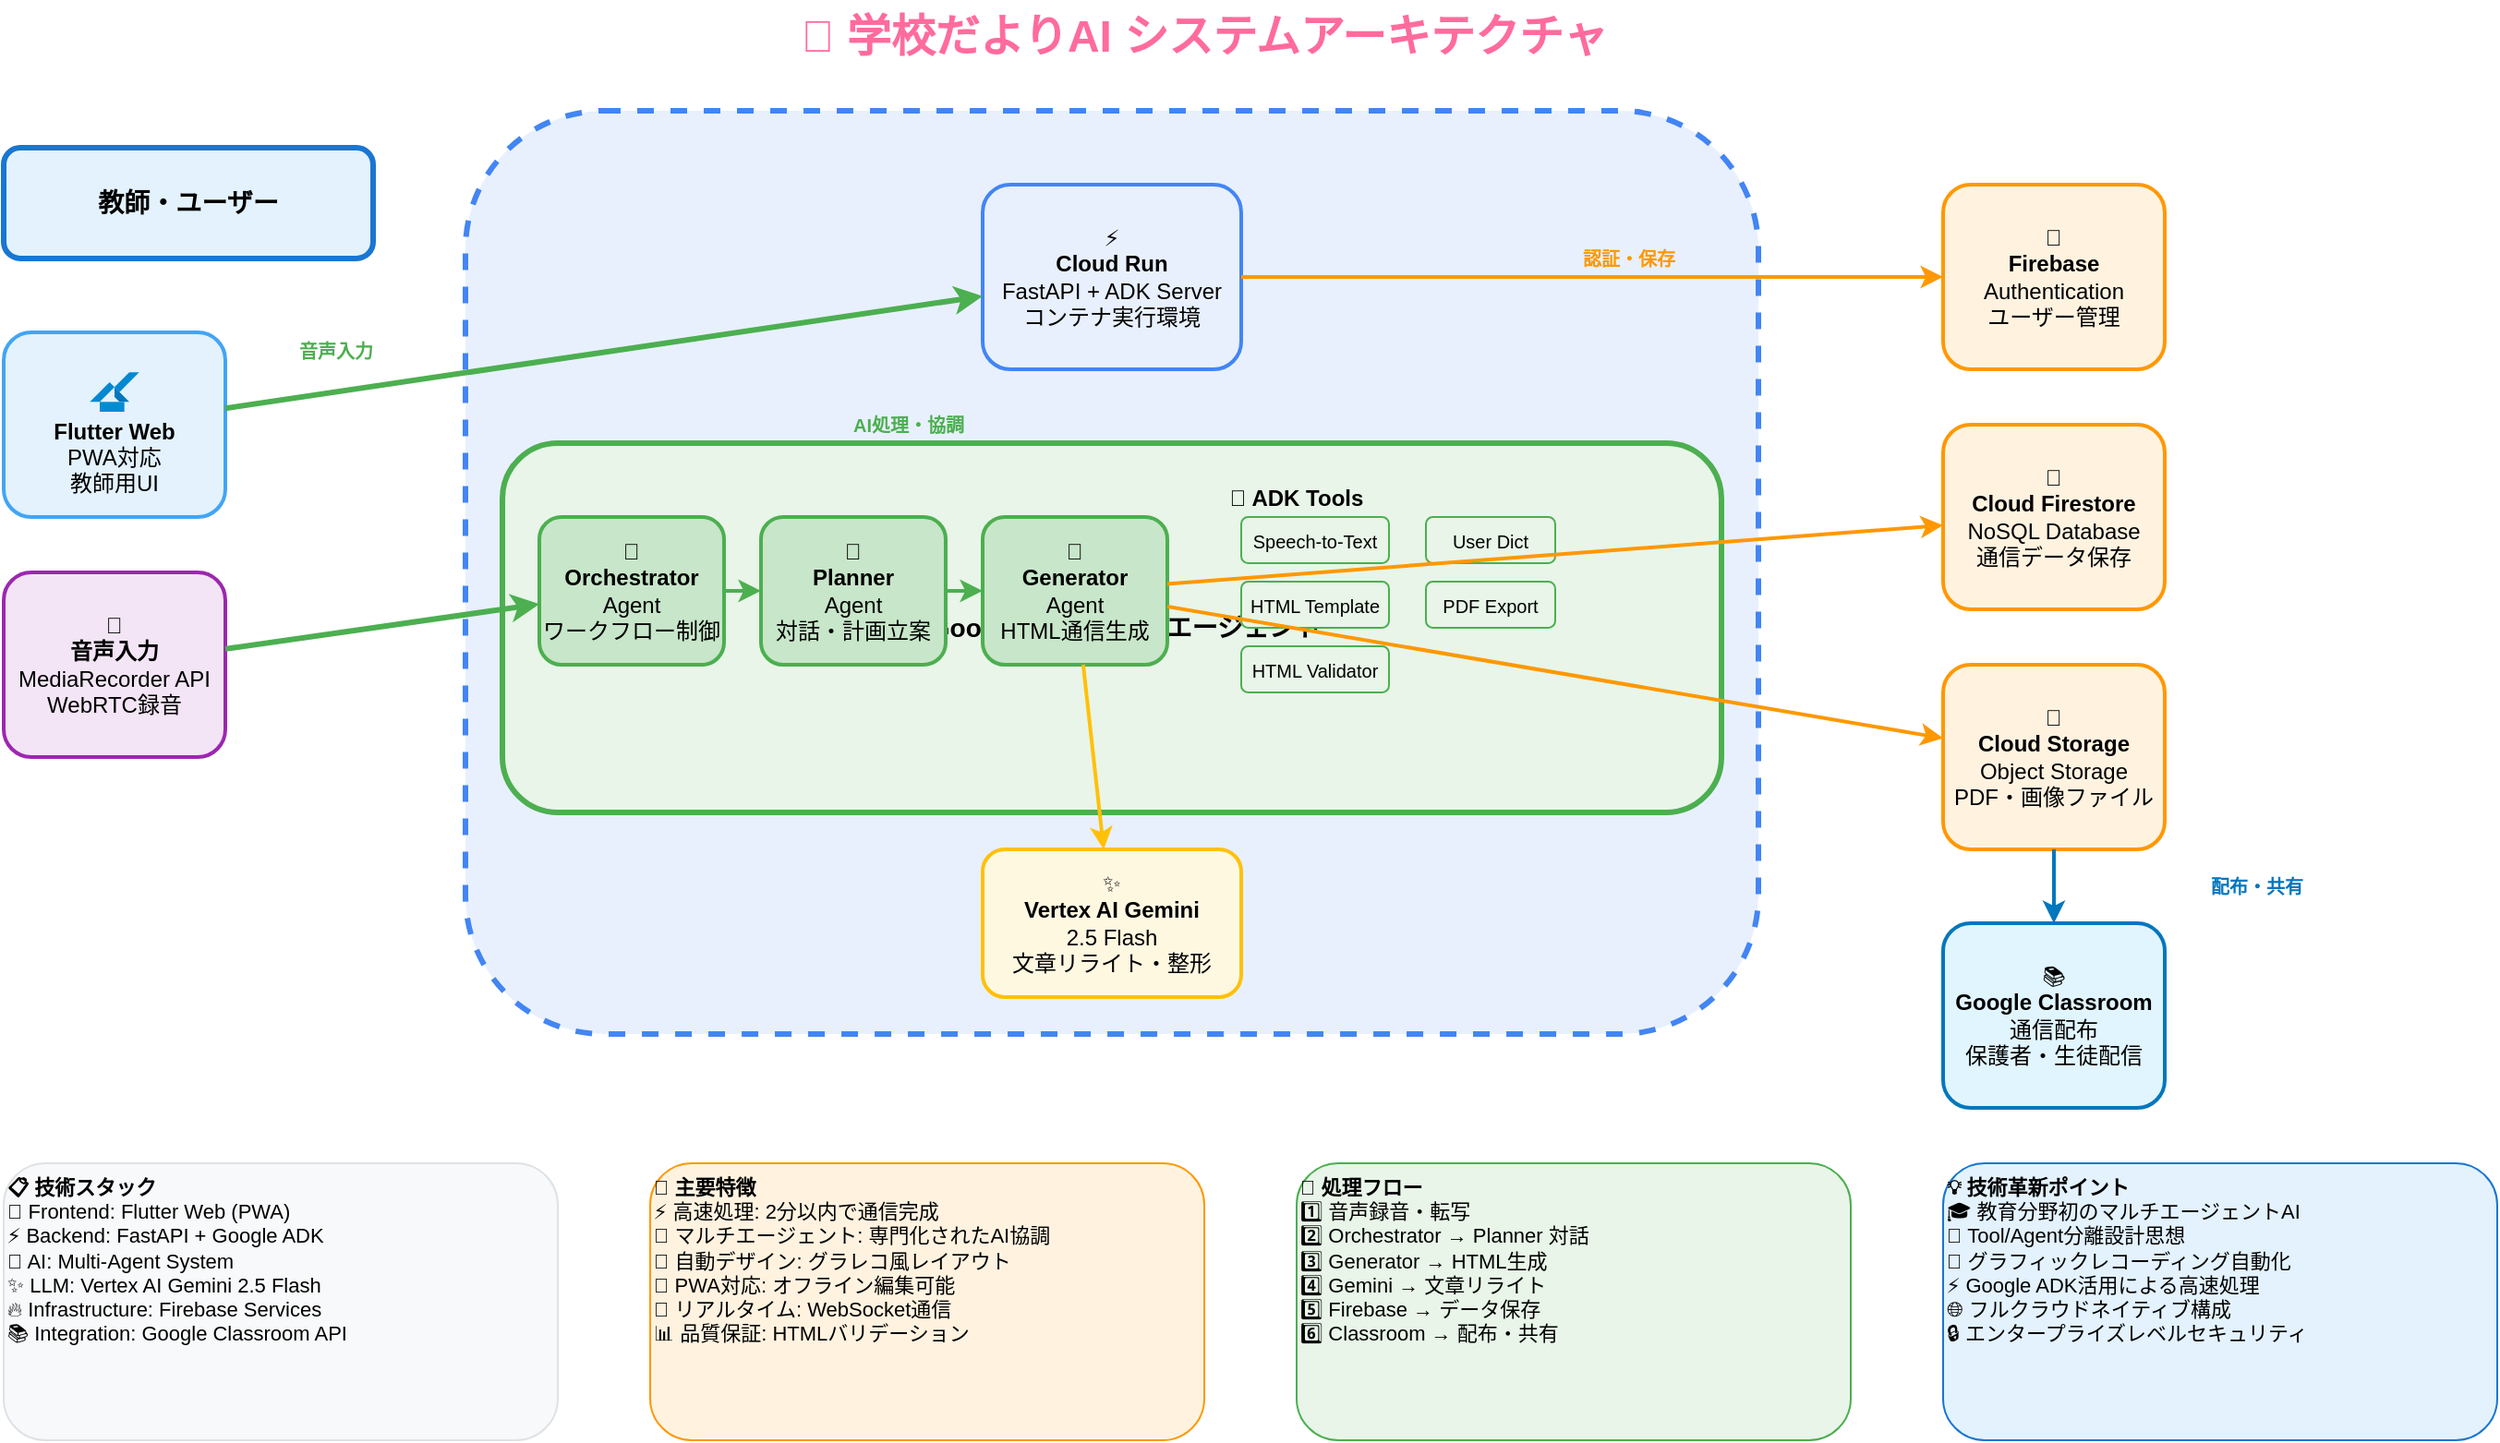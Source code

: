 <mxfile version="24.7.17" type="device">
  <diagram name="学校だよりAI システムアーキテクチャ" id="architecture">
    <mxGraphModel dx="1422" dy="794" grid="1" gridSize="10" guides="1" tooltips="1" connect="1" arrows="1" fold="1" page="1" pageScale="1" pageWidth="1400" pageHeight="900" math="0" shadow="0">
      <root>
        <mxCell id="0" />
        <mxCell id="1" parent="0" />
        
        <!-- Background and Title -->
        <mxCell id="title" value="🌸 学校だよりAI システムアーキテクチャ" style="text;html=1;strokeColor=none;fillColor=none;align=center;verticalAlign=middle;whiteSpace=wrap;rounded=0;fontSize=24;fontStyle=1;fontColor=#FF6B9D;" vertex="1" parent="1">
          <mxGeometry x="400" y="20" width="600" height="40" as="geometry" />
        </mxCell>

        <!-- User Section -->
        <mxCell id="user_section" value="教師・ユーザー" style="rounded=1;whiteSpace=wrap;html=1;fillColor=#E3F2FD;strokeColor=#1976D2;strokeWidth=3;fontSize=14;fontStyle=1;" vertex="1" parent="1">
          <mxGeometry x="50" y="100" width="200" height="60" as="geometry" />
        </mxCell>

        <!-- Flutter Web -->
        <mxCell id="flutter" value="&lt;img src=&quot;data:image/svg+xml;base64,PHN2ZyB4bWxucz0iaHR0cDovL3d3dy53My5vcmcvMjAwMC9zdmciIHdpZHRoPSI0OCIgaGVpZ2h0PSI0OCIgdmlld0JveD0iMCAwIDQ4IDQ4Ij4mI3hhOzxwYXRoIGZpbGw9IiMwMjc3YmQiIGQ9Ik0yNCAyOGwxMiAxMmgtOGwtNC00eiIvPiYjeGE7PHBhdGggZmlsbD0iIzAyODhkMSIgZD0iTTI0IDI4bDEyLTEyaDhsLTE2IDE2eiIvPiYjeGE7PHBhdGggZmlsbD0iIzAyOGRkMSIgZD0iTTEyIDQwaDIwdjhoLTIweiIvPiYjeGE7PHBhdGggZmlsbD0iIzAyODhkMSIgZD0iTTI0IDI4bC0xMiAxMmgtOGwxNi0xNnoiLz4mI3hhOzwvc3ZnPg==&quot; width=&quot;32&quot; height=&quot;32&quot;&gt;&lt;br&gt;&lt;b&gt;Flutter Web&lt;/b&gt;&lt;br&gt;PWA対応&lt;br&gt;教師用UI" style="rounded=1;whiteSpace=wrap;html=1;fillColor=#E3F2FD;strokeColor=#42A5F5;strokeWidth=2;align=center;" vertex="1" parent="1">
          <mxGeometry x="50" y="200" width="120" height="100" as="geometry" />
        </mxCell>

        <!-- Voice Input -->
        <mxCell id="voice" value="🎤&lt;br&gt;&lt;b&gt;音声入力&lt;/b&gt;&lt;br&gt;MediaRecorder API&lt;br&gt;WebRTC録音" style="rounded=1;whiteSpace=wrap;html=1;fillColor=#F3E5F5;strokeColor=#9C27B0;strokeWidth=2;align=center;" vertex="1" parent="1">
          <mxGeometry x="50" y="330" width="120" height="100" as="geometry" />
        </mxCell>

        <!-- Google Cloud Platform Section -->
        <mxCell id="gcp_section" value="Google Cloud Platform" style="rounded=1;whiteSpace=wrap;html=1;fillColor=#E8F0FE;strokeColor=#4285F4;strokeWidth=3;fontSize=16;fontStyle=1;dashed=1;" vertex="1" parent="1">
          <mxGeometry x="300" y="80" width="700" height="500" as="geometry" />
        </mxCell>

        <!-- Cloud Run -->
        <mxCell id="cloudrun" value="⚡&lt;br&gt;&lt;b&gt;Cloud Run&lt;/b&gt;&lt;br&gt;FastAPI + ADK Server&lt;br&gt;コンテナ実行環境" style="rounded=1;whiteSpace=wrap;html=1;fillColor=#E8F0FE;strokeColor=#4285F4;strokeWidth=2;align=center;" vertex="1" parent="1">
          <mxGeometry x="580" y="120" width="140" height="100" as="geometry" />
        </mxCell>

        <!-- ADK Multi-Agent Section -->
        <mxCell id="adk_section" value="🤖 Google ADK マルチエージェント" style="rounded=1;whiteSpace=wrap;html=1;fillColor=#E8F5E8;strokeColor=#4CAF50;strokeWidth=3;fontSize=14;fontStyle=1;" vertex="1" parent="1">
          <mxGeometry x="320" y="260" width="660" height="200" as="geometry" />
        </mxCell>

        <!-- Orchestrator Agent -->
        <mxCell id="orchestrator" value="🎯&lt;br&gt;&lt;b&gt;Orchestrator&lt;/b&gt;&lt;br&gt;Agent&lt;br&gt;ワークフロー制御" style="rounded=1;whiteSpace=wrap;html=1;fillColor=#C8E6C9;strokeColor=#4CAF50;strokeWidth=2;align=center;" vertex="1" parent="1">
          <mxGeometry x="340" y="300" width="100" height="80" as="geometry" />
        </mxCell>

        <!-- Planner Agent -->
        <mxCell id="planner" value="💭&lt;br&gt;&lt;b&gt;Planner&lt;/b&gt;&lt;br&gt;Agent&lt;br&gt;対話・計画立案" style="rounded=1;whiteSpace=wrap;html=1;fillColor=#C8E6C9;strokeColor=#4CAF50;strokeWidth=2;align=center;" vertex="1" parent="1">
          <mxGeometry x="460" y="300" width="100" height="80" as="geometry" />
        </mxCell>

        <!-- Generator Agent -->
        <mxCell id="generator" value="📝&lt;br&gt;&lt;b&gt;Generator&lt;/b&gt;&lt;br&gt;Agent&lt;br&gt;HTML通信生成" style="rounded=1;whiteSpace=wrap;html=1;fillColor=#C8E6C9;strokeColor=#4CAF50;strokeWidth=2;align=center;" vertex="1" parent="1">
          <mxGeometry x="580" y="300" width="100" height="80" as="geometry" />
        </mxCell>

        <!-- Tools Section -->
        <mxCell id="tools_label" value="🔧 ADK Tools" style="text;html=1;strokeColor=none;fillColor=none;align=center;verticalAlign=middle;whiteSpace=wrap;fontSize=12;fontStyle=1;" vertex="1" parent="1">
          <mxGeometry x="700" y="280" width="100" height="20" as="geometry" />
        </mxCell>

        <mxCell id="tool1" value="Speech-to-Text" style="rounded=1;whiteSpace=wrap;html=1;fillColor=#E8F5E8;strokeColor=#4CAF50;fontSize=10;" vertex="1" parent="1">
          <mxGeometry x="720" y="300" width="80" height="25" as="geometry" />
        </mxCell>

        <mxCell id="tool2" value="User Dict" style="rounded=1;whiteSpace=wrap;html=1;fillColor=#E8F5E8;strokeColor=#4CAF50;fontSize=10;" vertex="1" parent="1">
          <mxGeometry x="820" y="300" width="70" height="25" as="geometry" />
        </mxCell>

        <mxCell id="tool3" value="HTML Template" style="rounded=1;whiteSpace=wrap;html=1;fillColor=#E8F5E8;strokeColor=#4CAF50;fontSize=10;" vertex="1" parent="1">
          <mxGeometry x="720" y="335" width="80" height="25" as="geometry" />
        </mxCell>

        <mxCell id="tool4" value="PDF Export" style="rounded=1;whiteSpace=wrap;html=1;fillColor=#E8F5E8;strokeColor=#4CAF50;fontSize=10;" vertex="1" parent="1">
          <mxGeometry x="820" y="335" width="70" height="25" as="geometry" />
        </mxCell>

        <mxCell id="tool5" value="HTML Validator" style="rounded=1;whiteSpace=wrap;html=1;fillColor=#E8F5E8;strokeColor=#4CAF50;fontSize=10;" vertex="1" parent="1">
          <mxGeometry x="720" y="370" width="80" height="25" as="geometry" />
        </mxCell>

        <!-- Vertex AI Gemini -->
        <mxCell id="gemini" value="✨&lt;br&gt;&lt;b&gt;Vertex AI Gemini&lt;/b&gt;&lt;br&gt;2.5 Flash&lt;br&gt;文章リライト・整形" style="rounded=1;whiteSpace=wrap;html=1;fillColor=#FFF8E1;strokeColor=#FFC107;strokeWidth=2;align=center;" vertex="1" parent="1">
          <mxGeometry x="580" y="480" width="140" height="80" as="geometry" />
        </mxCell>

        <!-- Firebase Services -->
        <mxCell id="firebase_auth" value="🔐&lt;br&gt;&lt;b&gt;Firebase&lt;/b&gt;&lt;br&gt;Authentication&lt;br&gt;ユーザー管理" style="rounded=1;whiteSpace=wrap;html=1;fillColor=#FFF3E0;strokeColor=#FF9800;strokeWidth=2;align=center;" vertex="1" parent="1">
          <mxGeometry x="1100" y="120" width="120" height="100" as="geometry" />
        </mxCell>

        <mxCell id="firestore" value="📄&lt;br&gt;&lt;b&gt;Cloud Firestore&lt;/b&gt;&lt;br&gt;NoSQL Database&lt;br&gt;通信データ保存" style="rounded=1;whiteSpace=wrap;html=1;fillColor=#FFF3E0;strokeColor=#FF9800;strokeWidth=2;align=center;" vertex="1" parent="1">
          <mxGeometry x="1100" y="250" width="120" height="100" as="geometry" />
        </mxCell>

        <mxCell id="cloud_storage" value="💾&lt;br&gt;&lt;b&gt;Cloud Storage&lt;/b&gt;&lt;br&gt;Object Storage&lt;br&gt;PDF・画像ファイル" style="rounded=1;whiteSpace=wrap;html=1;fillColor=#FFF3E0;strokeColor=#FF9800;strokeWidth=2;align=center;" vertex="1" parent="1">
          <mxGeometry x="1100" y="380" width="120" height="100" as="geometry" />
        </mxCell>

        <!-- Google Classroom -->
        <mxCell id="classroom" value="📚&lt;br&gt;&lt;b&gt;Google Classroom&lt;/b&gt;&lt;br&gt;通信配布&lt;br&gt;保護者・生徒配信" style="rounded=1;whiteSpace=wrap;html=1;fillColor=#E1F5FE;strokeColor=#0277BD;strokeWidth=2;align=center;" vertex="1" parent="1">
          <mxGeometry x="1100" y="520" width="120" height="100" as="geometry" />
        </mxCell>

        <!-- Data Flow Arrows -->
        <mxCell id="arrow1" value="" style="endArrow=classic;html=1;strokeColor=#4CAF50;strokeWidth=3;" edge="1" parent="1" source="flutter" target="cloudrun">
          <mxGeometry width="50" height="50" relative="1" as="geometry">
            <mxPoint x="200" y="250" as="sourcePoint" />
            <mxPoint x="250" y="200" as="targetPoint" />
          </mxGeometry>
        </mxCell>

        <mxCell id="arrow2" value="" style="endArrow=classic;html=1;strokeColor=#4CAF50;strokeWidth=3;" edge="1" parent="1" source="voice" target="orchestrator">
          <mxGeometry width="50" height="50" relative="1" as="geometry">
            <mxPoint x="200" y="380" as="sourcePoint" />
            <mxPoint x="250" y="330" as="targetPoint" />
          </mxGeometry>
        </mxCell>

        <mxCell id="arrow3" value="" style="endArrow=classic;html=1;strokeColor=#4CAF50;strokeWidth=2;" edge="1" parent="1" source="orchestrator" target="planner">
          <mxGeometry width="50" height="50" relative="1" as="geometry">
            <mxPoint x="450" y="340" as="sourcePoint" />
            <mxPoint x="500" y="340" as="targetPoint" />
          </mxGeometry>
        </mxCell>

        <mxCell id="arrow4" value="" style="endArrow=classic;html=1;strokeColor=#4CAF50;strokeWidth=2;" edge="1" parent="1" source="planner" target="generator">
          <mxGeometry width="50" height="50" relative="1" as="geometry">
            <mxPoint x="570" y="340" as="sourcePoint" />
            <mxPoint x="620" y="340" as="targetPoint" />
          </mxGeometry>
        </mxCell>

        <mxCell id="arrow5" value="" style="endArrow=classic;html=1;strokeColor=#FFC107;strokeWidth=2;" edge="1" parent="1" source="generator" target="gemini">
          <mxGeometry width="50" height="50" relative="1" as="geometry">
            <mxPoint x="630" y="390" as="sourcePoint" />
            <mxPoint x="630" y="470" as="targetPoint" />
          </mxGeometry>
        </mxCell>

        <mxCell id="arrow6" value="" style="endArrow=classic;html=1;strokeColor=#FF9800;strokeWidth=2;" edge="1" parent="1" source="cloudrun" target="firebase_auth">
          <mxGeometry width="50" height="50" relative="1" as="geometry">
            <mxPoint x="730" y="170" as="sourcePoint" />
            <mxPoint x="1090" y="170" as="targetPoint" />
          </mxGeometry>
        </mxCell>

        <mxCell id="arrow7" value="" style="endArrow=classic;html=1;strokeColor=#FF9800;strokeWidth=2;" edge="1" parent="1" source="generator" target="firestore">
          <mxGeometry width="50" height="50" relative="1" as="geometry">
            <mxPoint x="690" y="300" as="sourcePoint" />
            <mxPoint x="1090" y="300" as="targetPoint" />
          </mxGeometry>
        </mxCell>

        <mxCell id="arrow8" value="" style="endArrow=classic;html=1;strokeColor=#FF9800;strokeWidth=2;" edge="1" parent="1" source="generator" target="cloud_storage">
          <mxGeometry width="50" height="50" relative="1" as="geometry">
            <mxPoint x="690" y="380" as="sourcePoint" />
            <mxPoint x="1090" y="430" as="targetPoint" />
          </mxGeometry>
        </mxCell>

        <mxCell id="arrow9" value="" style="endArrow=classic;html=1;strokeColor=#0277BD;strokeWidth=2;" edge="1" parent="1" source="cloud_storage" target="classroom">
          <mxGeometry width="50" height="50" relative="1" as="geometry">
            <mxPoint x="1160" y="490" as="sourcePoint" />
            <mxPoint x="1160" y="510" as="targetPoint" />
          </mxGeometry>
        </mxCell>

        <!-- Process Flow Labels -->
        <mxCell id="flow1" value="音声入力" style="text;html=1;strokeColor=none;fillColor=none;align=center;verticalAlign=middle;whiteSpace=wrap;fontSize=10;fontColor=#4CAF50;fontStyle=1;" vertex="1" parent="1">
          <mxGeometry x="200" y="200" width="60" height="20" as="geometry" />
        </mxCell>

        <mxCell id="flow2" value="AI処理・協調" style="text;html=1;strokeColor=none;fillColor=none;align=center;verticalAlign=middle;whiteSpace=wrap;fontSize=10;fontColor=#4CAF50;fontStyle=1;" vertex="1" parent="1">
          <mxGeometry x="500" y="240" width="80" height="20" as="geometry" />
        </mxCell>

        <mxCell id="flow3" value="認証・保存" style="text;html=1;strokeColor=none;fillColor=none;align=center;verticalAlign=middle;whiteSpace=wrap;fontSize=10;fontColor=#FF9800;fontStyle=1;" vertex="1" parent="1">
          <mxGeometry x="900" y="150" width="60" height="20" as="geometry" />
        </mxCell>

        <mxCell id="flow4" value="配布・共有" style="text;html=1;strokeColor=none;fillColor=none;align=center;verticalAlign=middle;whiteSpace=wrap;fontSize=10;fontColor=#0277BD;fontStyle=1;" vertex="1" parent="1">
          <mxGeometry x="1240" y="490" width="60" height="20" as="geometry" />
        </mxCell>

        <!-- Technology Stack Legend -->
        <mxCell id="legend" value="&lt;b&gt;📋 技術スタック&lt;/b&gt;&lt;br&gt;🔵 Frontend: Flutter Web (PWA)&lt;br&gt;⚡ Backend: FastAPI + Google ADK&lt;br&gt;🤖 AI: Multi-Agent System&lt;br&gt;✨ LLM: Vertex AI Gemini 2.5 Flash&lt;br&gt;🔥 Infrastructure: Firebase Services&lt;br&gt;📚 Integration: Google Classroom API" style="rounded=1;whiteSpace=wrap;html=1;fillColor=#F8F9FA;strokeColor=#DEE2E6;align=left;verticalAlign=top;fontSize=11;" vertex="1" parent="1">
          <mxGeometry x="50" y="650" width="300" height="150" as="geometry" />
        </mxCell>

        <!-- Key Features -->
        <mxCell id="features" value="&lt;b&gt;🎯 主要特徴&lt;/b&gt;&lt;br&gt;⚡ 高速処理: 2分以内で通信完成&lt;br&gt;🤖 マルチエージェント: 専門化されたAI協調&lt;br&gt;🎨 自動デザイン: グラレコ風レイアウト&lt;br&gt;📱 PWA対応: オフライン編集可能&lt;br&gt;🔄 リアルタイム: WebSocket通信&lt;br&gt;📊 品質保証: HTMLバリデーション" style="rounded=1;whiteSpace=wrap;html=1;fillColor=#FFF3E0;strokeColor=#FF9800;align=left;verticalAlign=top;fontSize=11;" vertex="1" parent="1">
          <mxGeometry x="400" y="650" width="300" height="150" as="geometry" />
        </mxCell>

        <!-- Workflow Summary -->
        <mxCell id="workflow" value="&lt;b&gt;🔄 処理フロー&lt;/b&gt;&lt;br&gt;1️⃣ 音声録音・転写&lt;br&gt;2️⃣ Orchestrator → Planner 対話&lt;br&gt;3️⃣ Generator → HTML生成&lt;br&gt;4️⃣ Gemini → 文章リライト&lt;br&gt;5️⃣ Firebase → データ保存&lt;br&gt;6️⃣ Classroom → 配布・共有" style="rounded=1;whiteSpace=wrap;html=1;fillColor=#E8F5E8;strokeColor=#4CAF50;align=left;verticalAlign=top;fontSize=11;" vertex="1" parent="1">
          <mxGeometry x="750" y="650" width="300" height="150" as="geometry" />
        </mxCell>

        <!-- Innovation Points -->
        <mxCell id="innovation" value="&lt;b&gt;💡 技術革新ポイント&lt;/b&gt;&lt;br&gt;🎓 教育分野初のマルチエージェントAI&lt;br&gt;🔧 Tool/Agent分離設計思想&lt;br&gt;🎯 グラフィックレコーディング自動化&lt;br&gt;⚡ Google ADK活用による高速処理&lt;br&gt;🌐 フルクラウドネイティブ構成&lt;br&gt;🔒 エンタープライズレベルセキュリティ" style="rounded=1;whiteSpace=wrap;html=1;fillColor=#E3F2FD;strokeColor=#1976D2;align=left;verticalAlign=top;fontSize=11;" vertex="1" parent="1">
          <mxGeometry x="1100" y="650" width="300" height="150" as="geometry" />
        </mxCell>

      </root>
    </mxGraphModel>
  </diagram>
</mxfile>